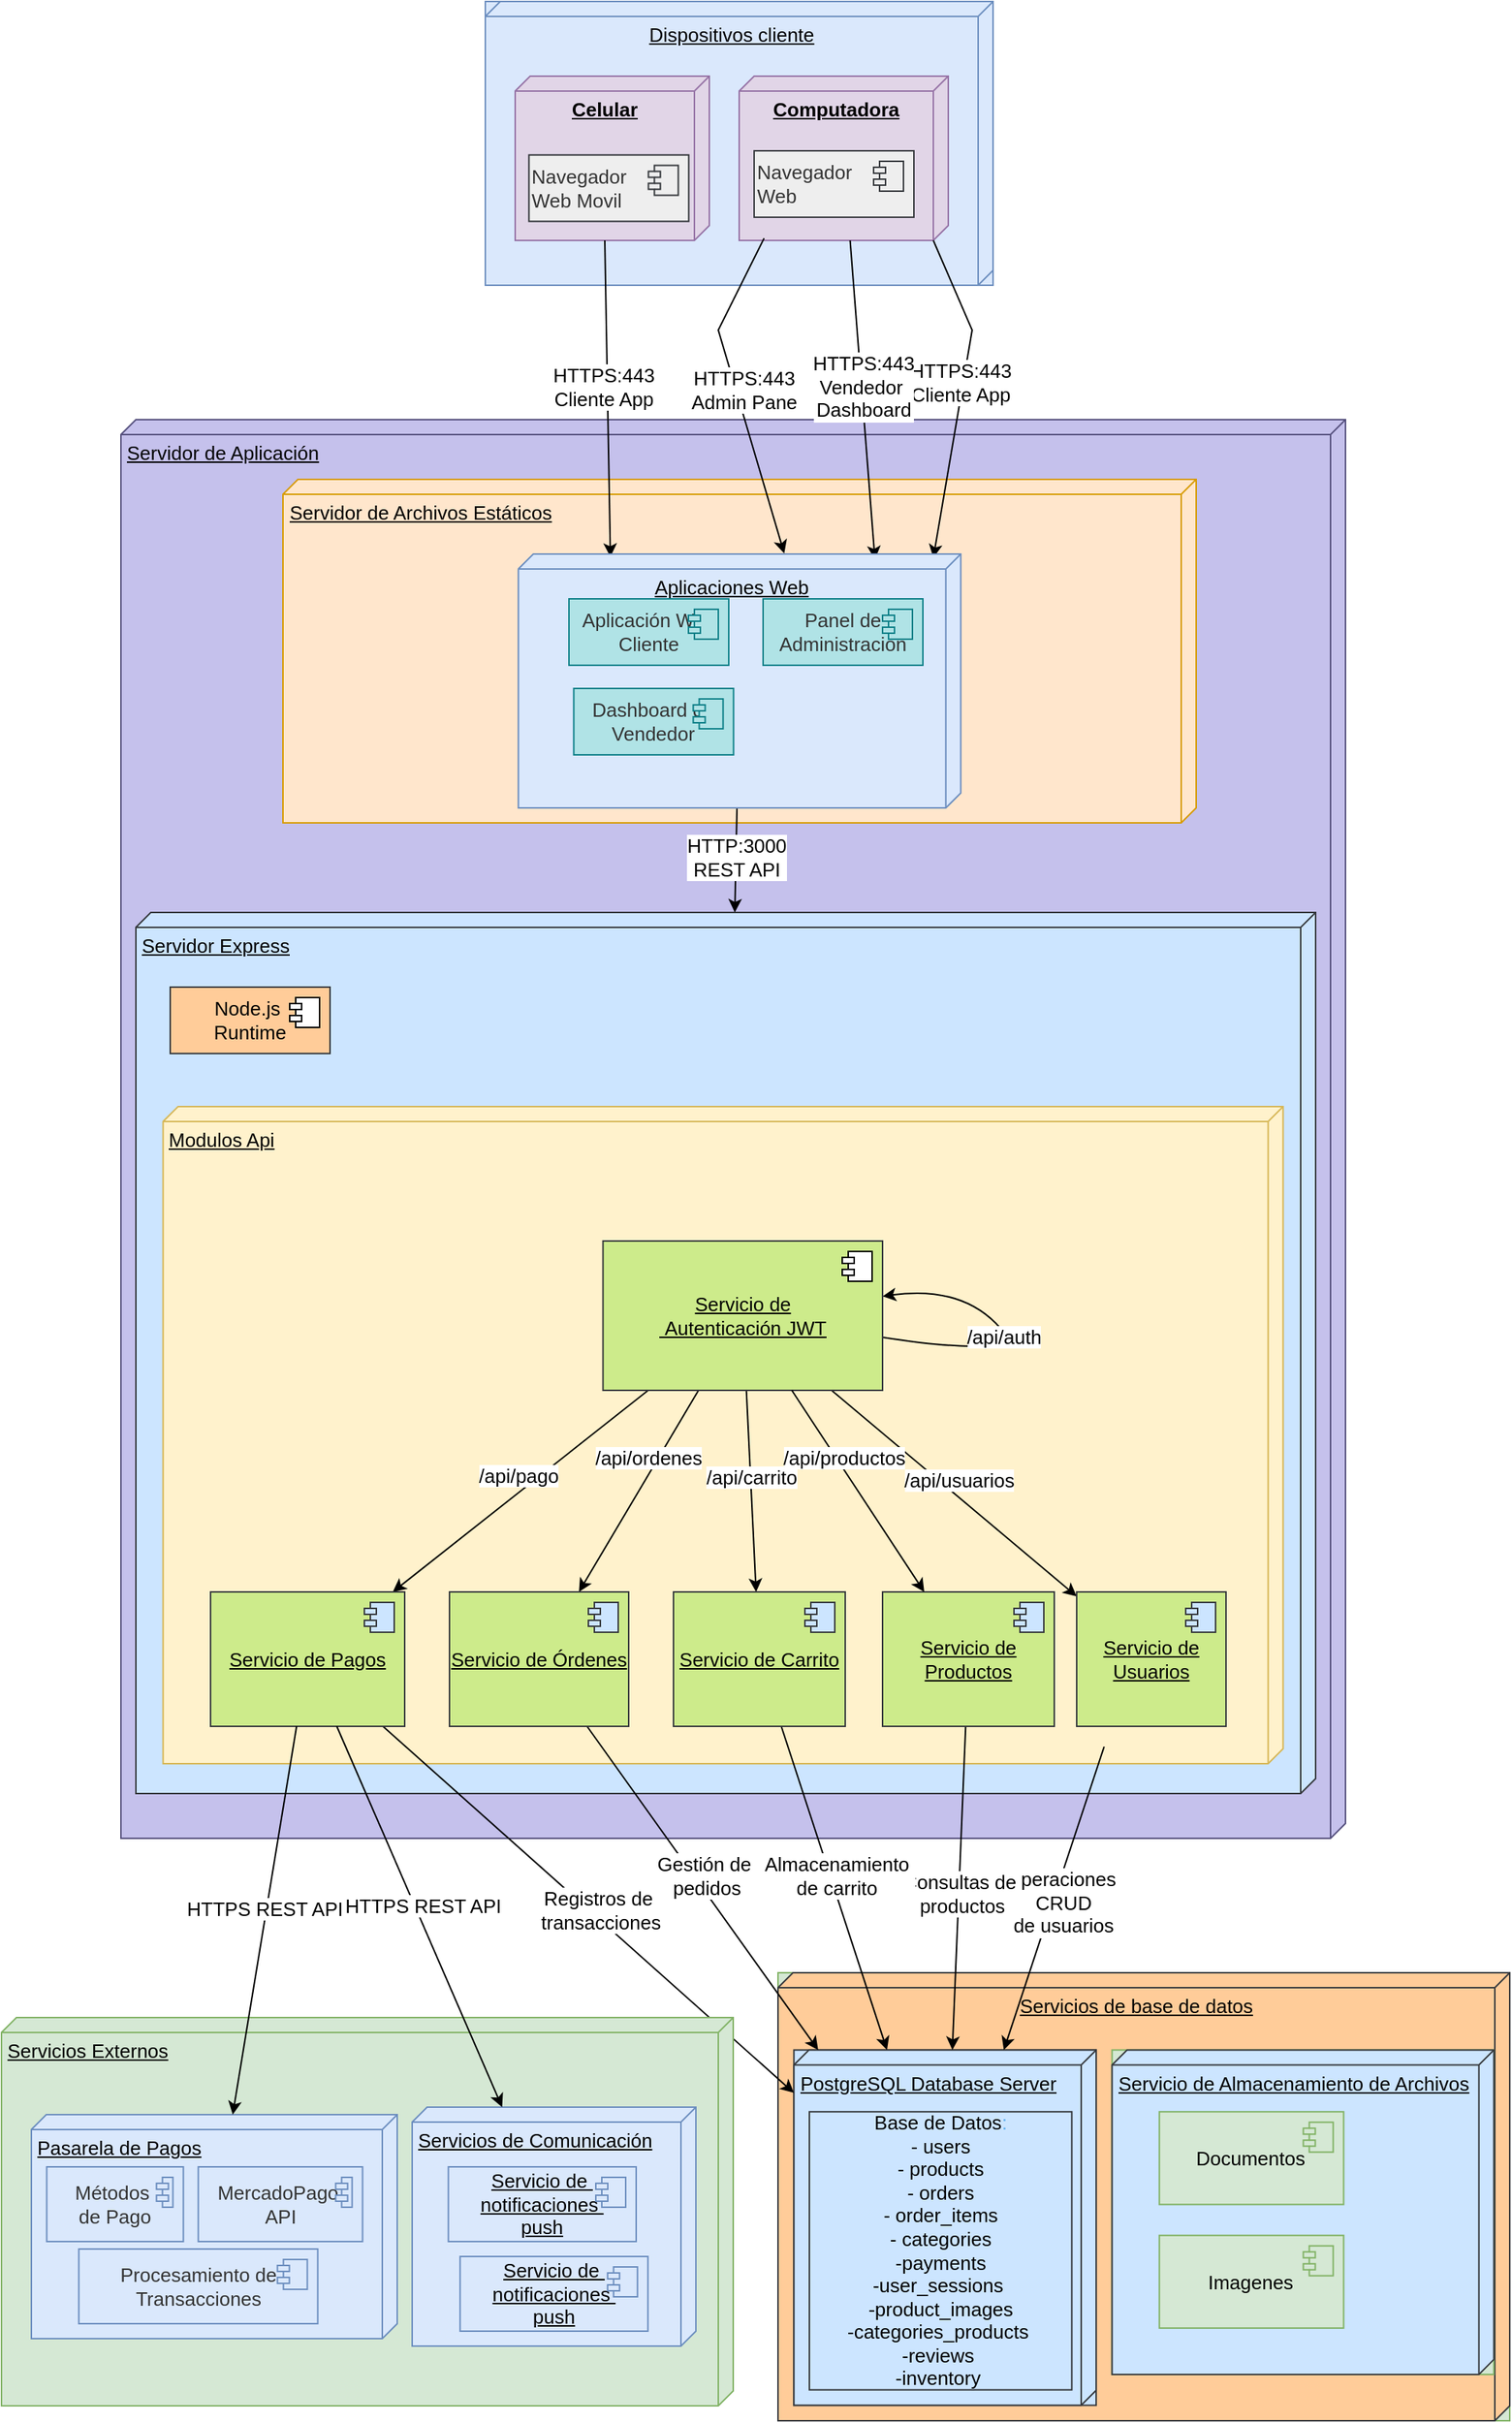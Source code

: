 <mxfile version="28.2.1">
  <diagram name="Página-1" id="eJwrGdb6aDQEAl391zPp">
    <mxGraphModel dx="1379" dy="824" grid="1" gridSize="10" guides="1" tooltips="1" connect="1" arrows="1" fold="1" page="1" pageScale="1" pageWidth="827" pageHeight="1169" math="0" shadow="0">
      <root>
        <mxCell id="0" />
        <mxCell id="1" parent="0" />
        <mxCell id="-ZTnhCfmlyASUnpzlvAA-40" value="&lt;font&gt;Servidor de Aplicación&lt;/font&gt;" style="verticalAlign=top;align=left;spacingTop=8;spacingLeft=2;spacingRight=12;shape=cube;size=10;direction=south;fontStyle=4;html=1;whiteSpace=wrap;container=0;fillColor=light-dark(#c5c1ec, #3b394a);strokeColor=#56517e;movable=1;resizable=1;rotatable=1;deletable=1;editable=1;locked=0;connectable=1;fontSize=13;" parent="1" vertex="1">
          <mxGeometry x="360" y="290" width="820" height="950" as="geometry" />
        </mxCell>
        <mxCell id="0gLZgzNLC9lTg95In6b3-11" value="&lt;span style=&quot;text-wrap-mode: nowrap;&quot;&gt;Servidor de Archivos Estáticos&lt;/span&gt;" style="verticalAlign=top;align=left;spacingTop=8;spacingLeft=2;spacingRight=12;shape=cube;size=10;direction=south;fontStyle=4;html=1;whiteSpace=wrap;fillColor=#ffe6cc;strokeColor=#d79b00;fontSize=13;" vertex="1" parent="1">
          <mxGeometry x="468.5" y="330" width="611.5" height="230" as="geometry" />
        </mxCell>
        <mxCell id="0gLZgzNLC9lTg95In6b3-8" value="&lt;span style=&quot;text-wrap-mode: nowrap;&quot;&gt;Servidor Express&lt;/span&gt;" style="verticalAlign=top;align=left;spacingTop=8;spacingLeft=2;spacingRight=12;shape=cube;size=10;direction=south;fontStyle=4;html=1;whiteSpace=wrap;fillColor=#cce5ff;strokeColor=#36393d;fontSize=13;" vertex="1" parent="1">
          <mxGeometry x="370" y="620" width="790" height="590" as="geometry" />
        </mxCell>
        <mxCell id="0gLZgzNLC9lTg95In6b3-9" value="&lt;span style=&quot;text-wrap-mode: nowrap;&quot;&gt;Modulos Api&lt;/span&gt;" style="verticalAlign=top;align=left;spacingTop=8;spacingLeft=2;spacingRight=12;shape=cube;size=10;direction=south;fontStyle=4;html=1;whiteSpace=wrap;fillColor=#fff2cc;strokeColor=#d6b656;fontSize=13;" vertex="1" parent="1">
          <mxGeometry x="388.22" y="750" width="750" height="440" as="geometry" />
        </mxCell>
        <mxCell id="-ZTnhCfmlyASUnpzlvAA-28" value="" style="group;fillColor=#dae8fc;strokeColor=#6c8ebf;movable=1;resizable=1;rotatable=1;deletable=1;editable=1;locked=0;connectable=1;fontSize=13;" parent="1" vertex="1" connectable="0">
          <mxGeometry x="604" y="10" width="340" height="190" as="geometry" />
        </mxCell>
        <mxCell id="-ZTnhCfmlyASUnpzlvAA-9" value="Dispositivos cliente" style="verticalAlign=top;align=center;spacingTop=8;spacingLeft=2;spacingRight=12;shape=cube;size=10;direction=south;fontStyle=4;html=1;whiteSpace=wrap;container=0;fillColor=#dae8fc;strokeColor=#6c8ebf;fontSize=13;" parent="-ZTnhCfmlyASUnpzlvAA-28" vertex="1">
          <mxGeometry width="340" height="190" as="geometry" />
        </mxCell>
        <mxCell id="-ZTnhCfmlyASUnpzlvAA-26" value="&lt;strong&gt;Computadora&lt;/strong&gt;" style="verticalAlign=top;align=center;spacingTop=8;spacingLeft=2;spacingRight=12;shape=cube;size=10;direction=south;fontStyle=4;html=1;whiteSpace=wrap;movable=1;resizable=1;rotatable=1;deletable=1;editable=1;locked=0;connectable=1;container=0;fillColor=#e1d5e7;strokeColor=#9673a6;fontSize=13;" parent="-ZTnhCfmlyASUnpzlvAA-28" vertex="1">
          <mxGeometry x="170" y="50" width="140" height="110" as="geometry" />
        </mxCell>
        <mxCell id="-ZTnhCfmlyASUnpzlvAA-85" value="" style="group;fontSize=13;" parent="-ZTnhCfmlyASUnpzlvAA-28" vertex="1" connectable="0">
          <mxGeometry x="20" y="50" width="130" height="110" as="geometry" />
        </mxCell>
        <mxCell id="-ZTnhCfmlyASUnpzlvAA-11" value="&lt;strong&gt;Celular&lt;/strong&gt;" style="verticalAlign=top;align=center;spacingTop=8;spacingLeft=2;spacingRight=12;shape=cube;size=10;direction=south;fontStyle=4;html=1;whiteSpace=wrap;movable=1;resizable=1;rotatable=1;deletable=1;editable=1;locked=0;connectable=1;container=0;fillColor=#e1d5e7;strokeColor=#9673a6;fontSize=13;" parent="-ZTnhCfmlyASUnpzlvAA-85" vertex="1">
          <mxGeometry width="130" height="110" as="geometry" />
        </mxCell>
        <mxCell id="0gLZgzNLC9lTg95In6b3-23" value="&lt;span style=&quot;color: rgb(51, 51, 51);&quot;&gt;Navegador&amp;nbsp;&lt;/span&gt;&lt;div&gt;&lt;span style=&quot;color: rgb(51, 51, 51);&quot;&gt;Web Movil&lt;/span&gt;&lt;/div&gt;" style="html=1;dropTarget=0;whiteSpace=wrap;fillColor=#eeeeee;strokeColor=#36393d;align=left;fontSize=13;" vertex="1" parent="-ZTnhCfmlyASUnpzlvAA-85">
          <mxGeometry x="9.22" y="52.77" width="107" height="44.46" as="geometry" />
        </mxCell>
        <mxCell id="0gLZgzNLC9lTg95In6b3-24" value="" style="shape=module;jettyWidth=8;jettyHeight=4;fillColor=#eeeeee;strokeColor=#36393d;fontSize=13;" vertex="1" parent="0gLZgzNLC9lTg95In6b3-23">
          <mxGeometry x="1" width="20" height="20" relative="1" as="geometry">
            <mxPoint x="-27" y="7" as="offset" />
          </mxGeometry>
        </mxCell>
        <mxCell id="0gLZgzNLC9lTg95In6b3-25" value="&lt;span style=&quot;color: rgb(51, 51, 51);&quot;&gt;Navegador&amp;nbsp;&lt;/span&gt;&lt;div&gt;&lt;span style=&quot;color: rgb(51, 51, 51);&quot;&gt;Web&lt;/span&gt;&lt;/div&gt;" style="html=1;dropTarget=0;whiteSpace=wrap;fillColor=#eeeeee;strokeColor=#36393d;align=left;fontSize=13;" vertex="1" parent="-ZTnhCfmlyASUnpzlvAA-28">
          <mxGeometry x="180" y="100" width="107" height="44.46" as="geometry" />
        </mxCell>
        <mxCell id="0gLZgzNLC9lTg95In6b3-26" value="" style="shape=module;jettyWidth=8;jettyHeight=4;fillColor=#eeeeee;strokeColor=#36393d;fontSize=13;" vertex="1" parent="0gLZgzNLC9lTg95In6b3-25">
          <mxGeometry x="1" width="20" height="20" relative="1" as="geometry">
            <mxPoint x="-27" y="7" as="offset" />
          </mxGeometry>
        </mxCell>
        <mxCell id="-ZTnhCfmlyASUnpzlvAA-103" value="" style="group;fontSize=13;fillColor=#d5e8d4;strokeColor=#82b366;" parent="1" vertex="1" connectable="0">
          <mxGeometry x="800" y="1330" width="490" height="300" as="geometry" />
        </mxCell>
        <mxCell id="-ZTnhCfmlyASUnpzlvAA-60" value="Servicios de base de datos" style="verticalAlign=top;align=center;spacingTop=8;spacingLeft=2;spacingRight=12;shape=cube;size=10;direction=south;fontStyle=4;html=1;whiteSpace=wrap;container=0;fillColor=#ffcc99;strokeColor=#36393d;fontSize=13;" parent="-ZTnhCfmlyASUnpzlvAA-103" vertex="1">
          <mxGeometry width="490" height="300" as="geometry" />
        </mxCell>
        <mxCell id="-ZTnhCfmlyASUnpzlvAA-63" value="" style="group;fillColor=#cce5ff;strokeColor=#36393d;fontSize=13;" parent="-ZTnhCfmlyASUnpzlvAA-103" vertex="1" connectable="0">
          <mxGeometry x="10.648" y="51.724" width="202.389" height="237.931" as="geometry" />
        </mxCell>
        <mxCell id="-ZTnhCfmlyASUnpzlvAA-64" value="PostgreSQL Database Server" style="verticalAlign=top;align=left;spacingTop=8;spacingLeft=2;spacingRight=12;shape=cube;size=10;direction=south;fontStyle=4;html=1;whiteSpace=wrap;movable=1;resizable=1;rotatable=1;deletable=1;editable=1;locked=0;connectable=1;container=0;fillColor=#cce5ff;strokeColor=#36393d;fontSize=13;" parent="-ZTnhCfmlyASUnpzlvAA-63" vertex="1">
          <mxGeometry width="202.389" height="237.931" as="geometry" />
        </mxCell>
        <mxCell id="NIFE1Up2-B-W9ti-cjIK-56" value="&lt;font&gt;Base de Datos&lt;span style=&quot;color: rgb(97, 175, 239);&quot; class=&quot;token&quot;&gt;:&lt;/span&gt;&lt;br&gt;- users&lt;br&gt;- products  &lt;br&gt;- orders&lt;br&gt;- order_items&lt;br&gt;- categories&lt;/font&gt;&lt;div&gt;&lt;font&gt;&lt;div&gt;-payments&lt;/div&gt;&lt;div&gt;-user_sessions&amp;nbsp;&lt;/div&gt;&lt;div&gt;-product_images&lt;/div&gt;&lt;div&gt;-categories_products&amp;nbsp;&lt;/div&gt;&lt;div&gt;-reviews&amp;nbsp;&lt;/div&gt;&lt;div&gt;-inventory&amp;nbsp;&lt;/div&gt;&lt;/font&gt;&lt;/div&gt;" style="text;html=1;align=center;verticalAlign=middle;whiteSpace=wrap;rounded=0;fillColor=#cce5ff;strokeColor=#36393d;fontSize=13;" parent="-ZTnhCfmlyASUnpzlvAA-63" vertex="1">
          <mxGeometry x="10.338" y="41.379" width="175.738" height="186.207" as="geometry" />
        </mxCell>
        <mxCell id="-ZTnhCfmlyASUnpzlvAA-104" value="" style="group;fillColor=#d5e8d4;strokeColor=#82b366;fontSize=13;" parent="-ZTnhCfmlyASUnpzlvAA-103" vertex="1" connectable="0">
          <mxGeometry x="223.696" y="51.724" width="255.652" height="217.241" as="geometry" />
        </mxCell>
        <mxCell id="-ZTnhCfmlyASUnpzlvAA-105" value="Servicio de Almacenamiento de Archivos" style="verticalAlign=top;align=left;spacingTop=8;spacingLeft=2;spacingRight=12;shape=cube;size=10;direction=south;fontStyle=4;html=1;whiteSpace=wrap;movable=1;resizable=1;rotatable=1;deletable=1;editable=1;locked=0;connectable=1;container=0;fillColor=#cce5ff;strokeColor=#36393d;fontSize=13;" parent="-ZTnhCfmlyASUnpzlvAA-104" vertex="1">
          <mxGeometry width="255.652" height="217.241" as="geometry" />
        </mxCell>
        <mxCell id="0gLZgzNLC9lTg95In6b3-44" value="Imagenes" style="html=1;dropTarget=0;whiteSpace=wrap;fillColor=#d5e8d4;strokeColor=#82b366;fontSize=13;" vertex="1" parent="-ZTnhCfmlyASUnpzlvAA-104">
          <mxGeometry x="31.643" y="124.138" width="123.42" height="62.069" as="geometry" />
        </mxCell>
        <mxCell id="0gLZgzNLC9lTg95In6b3-45" value="" style="shape=module;jettyWidth=8;jettyHeight=4;fillColor=#d5e8d4;strokeColor=#82b366;fontSize=13;" vertex="1" parent="0gLZgzNLC9lTg95In6b3-44">
          <mxGeometry x="1" width="20" height="20" relative="1" as="geometry">
            <mxPoint x="-27" y="7" as="offset" />
          </mxGeometry>
        </mxCell>
        <mxCell id="0gLZgzNLC9lTg95In6b3-48" value="Documentos" style="html=1;dropTarget=0;whiteSpace=wrap;fillColor=#d5e8d4;strokeColor=#82b366;fontSize=13;" vertex="1" parent="-ZTnhCfmlyASUnpzlvAA-104">
          <mxGeometry x="31.643" y="41.379" width="123.42" height="62.069" as="geometry" />
        </mxCell>
        <mxCell id="0gLZgzNLC9lTg95In6b3-49" value="" style="shape=module;jettyWidth=8;jettyHeight=4;fillColor=#d5e8d4;strokeColor=#82b366;fontSize=13;" vertex="1" parent="0gLZgzNLC9lTg95In6b3-48">
          <mxGeometry x="1" width="20" height="20" relative="1" as="geometry">
            <mxPoint x="-27" y="7" as="offset" />
          </mxGeometry>
        </mxCell>
        <mxCell id="NIFE1Up2-B-W9ti-cjIK-45" value="" style="endArrow=classic;html=1;rounded=0;fontSize=13;" parent="1" target="-ZTnhCfmlyASUnpzlvAA-64" edge="1">
          <mxGeometry width="50" height="50" relative="1" as="geometry">
            <mxPoint x="1018.382" y="1178.638" as="sourcePoint" />
            <mxPoint x="989" y="1383" as="targetPoint" />
          </mxGeometry>
        </mxCell>
        <mxCell id="NIFE1Up2-B-W9ti-cjIK-46" value="Operaciones&lt;div&gt;&amp;nbsp;&lt;span style=&quot;color: light-dark(rgb(0, 0, 0), rgb(255, 255, 255));&quot;&gt;CRUD&lt;/span&gt;&lt;div&gt;&lt;span style=&quot;color: light-dark(rgb(0, 0, 0), rgb(255, 255, 255));&quot;&gt;&amp;nbsp;de usuarios&lt;/span&gt;&lt;/div&gt;&lt;/div&gt;" style="edgeLabel;html=1;align=center;verticalAlign=middle;resizable=0;points=[];fontSize=13;" parent="NIFE1Up2-B-W9ti-cjIK-45" vertex="1" connectable="0">
          <mxGeometry x="0.028" y="-1" relative="1" as="geometry">
            <mxPoint x="6" as="offset" />
          </mxGeometry>
        </mxCell>
        <mxCell id="NIFE1Up2-B-W9ti-cjIK-47" value="" style="endArrow=classic;html=1;rounded=0;fontSize=13;" parent="1" source="0gLZgzNLC9lTg95In6b3-34" target="-ZTnhCfmlyASUnpzlvAA-64" edge="1">
          <mxGeometry width="50" height="50" relative="1" as="geometry">
            <mxPoint x="903.284" y="1154.914" as="sourcePoint" />
            <mxPoint x="885.5" y="1420" as="targetPoint" />
          </mxGeometry>
        </mxCell>
        <mxCell id="NIFE1Up2-B-W9ti-cjIK-48" value="Consultas de&amp;nbsp;&lt;div&gt;productos&lt;/div&gt;" style="edgeLabel;html=1;align=center;verticalAlign=middle;resizable=0;points=[];fontSize=13;" parent="NIFE1Up2-B-W9ti-cjIK-47" vertex="1" connectable="0">
          <mxGeometry x="0.028" y="-1" relative="1" as="geometry">
            <mxPoint x="3" as="offset" />
          </mxGeometry>
        </mxCell>
        <mxCell id="NIFE1Up2-B-W9ti-cjIK-49" value="" style="endArrow=classic;html=1;rounded=0;fontSize=13;" parent="1" source="0gLZgzNLC9lTg95In6b3-32" target="-ZTnhCfmlyASUnpzlvAA-64" edge="1">
          <mxGeometry width="50" height="50" relative="1" as="geometry">
            <mxPoint x="774.712" y="1190" as="sourcePoint" />
            <mxPoint x="869" y="1455" as="targetPoint" />
          </mxGeometry>
        </mxCell>
        <mxCell id="NIFE1Up2-B-W9ti-cjIK-50" value="&amp;nbsp;Almacenamiento&amp;nbsp;&lt;div&gt;de&amp;nbsp;&lt;span style=&quot;background-color: light-dark(#ffffff, var(--ge-dark-color, #121212)); color: light-dark(rgb(0, 0, 0), rgb(255, 255, 255));&quot;&gt;carrito&lt;/span&gt;&lt;/div&gt;" style="edgeLabel;html=1;align=center;verticalAlign=middle;resizable=0;points=[];fontSize=13;" parent="NIFE1Up2-B-W9ti-cjIK-49" vertex="1" connectable="0">
          <mxGeometry x="0.028" y="-1" relative="1" as="geometry">
            <mxPoint x="1" y="-12" as="offset" />
          </mxGeometry>
        </mxCell>
        <mxCell id="NIFE1Up2-B-W9ti-cjIK-51" value="" style="endArrow=classic;html=1;rounded=0;fontSize=13;" parent="1" source="0gLZgzNLC9lTg95In6b3-38" target="-ZTnhCfmlyASUnpzlvAA-64" edge="1">
          <mxGeometry width="50" height="50" relative="1" as="geometry">
            <mxPoint x="647.974" y="1190" as="sourcePoint" />
            <mxPoint x="749" y="1525" as="targetPoint" />
          </mxGeometry>
        </mxCell>
        <mxCell id="NIFE1Up2-B-W9ti-cjIK-52" value="Gestión de&amp;nbsp;&lt;div&gt;pedidos&lt;/div&gt;" style="edgeLabel;html=1;align=center;verticalAlign=middle;resizable=0;points=[];fontSize=13;" parent="NIFE1Up2-B-W9ti-cjIK-51" vertex="1" connectable="0">
          <mxGeometry x="0.028" y="-1" relative="1" as="geometry">
            <mxPoint x="1" y="-12" as="offset" />
          </mxGeometry>
        </mxCell>
        <mxCell id="NIFE1Up2-B-W9ti-cjIK-61" value="" style="endArrow=classic;html=1;rounded=0;fontSize=13;" parent="1" source="0gLZgzNLC9lTg95In6b3-40" target="-ZTnhCfmlyASUnpzlvAA-64" edge="1">
          <mxGeometry width="50" height="50" relative="1" as="geometry">
            <mxPoint x="511.644" y="1160" as="sourcePoint" />
            <mxPoint x="510" y="1505" as="targetPoint" />
          </mxGeometry>
        </mxCell>
        <mxCell id="NIFE1Up2-B-W9ti-cjIK-62" value="Registros de&amp;nbsp;&lt;div&gt;transacciones&lt;/div&gt;" style="edgeLabel;html=1;align=center;verticalAlign=middle;resizable=0;points=[];fontSize=13;" parent="NIFE1Up2-B-W9ti-cjIK-61" vertex="1" connectable="0">
          <mxGeometry x="0.028" y="-1" relative="1" as="geometry">
            <mxPoint x="5" y="-4" as="offset" />
          </mxGeometry>
        </mxCell>
        <mxCell id="NIFE1Up2-B-W9ti-cjIK-39" value="" style="endArrow=classic;html=1;rounded=0;fontSize=13;" parent="1" source="0gLZgzNLC9lTg95In6b3-30" target="0gLZgzNLC9lTg95In6b3-36" edge="1">
          <mxGeometry width="50" height="50" relative="1" as="geometry">
            <mxPoint x="870" y="970" as="sourcePoint" />
            <mxPoint x="990" y="1050" as="targetPoint" />
          </mxGeometry>
        </mxCell>
        <mxCell id="NIFE1Up2-B-W9ti-cjIK-40" value="/api/usuarios" style="edgeLabel;html=1;align=center;verticalAlign=middle;resizable=0;points=[];fontSize=13;" parent="NIFE1Up2-B-W9ti-cjIK-39" vertex="1" connectable="0">
          <mxGeometry x="0.028" y="-1" relative="1" as="geometry">
            <mxPoint x="1" y="-12" as="offset" />
          </mxGeometry>
        </mxCell>
        <mxCell id="NIFE1Up2-B-W9ti-cjIK-35" value="" style="endArrow=classic;html=1;rounded=0;fontSize=13;" parent="1" source="0gLZgzNLC9lTg95In6b3-30" target="0gLZgzNLC9lTg95In6b3-32" edge="1">
          <mxGeometry width="50" height="50" relative="1" as="geometry">
            <mxPoint x="755.579" y="970" as="sourcePoint" />
            <mxPoint x="765" y="1050" as="targetPoint" />
          </mxGeometry>
        </mxCell>
        <mxCell id="NIFE1Up2-B-W9ti-cjIK-36" value="/api/carrito" style="edgeLabel;html=1;align=center;verticalAlign=middle;resizable=0;points=[];fontSize=13;" parent="NIFE1Up2-B-W9ti-cjIK-35" vertex="1" connectable="0">
          <mxGeometry x="0.028" y="-1" relative="1" as="geometry">
            <mxPoint x="1" y="-12" as="offset" />
          </mxGeometry>
        </mxCell>
        <mxCell id="NIFE1Up2-B-W9ti-cjIK-33" value="" style="endArrow=classic;html=1;rounded=0;fontSize=13;" parent="1" source="0gLZgzNLC9lTg95In6b3-30" target="0gLZgzNLC9lTg95In6b3-38" edge="1">
          <mxGeometry width="50" height="50" relative="1" as="geometry">
            <mxPoint x="702.285" y="970" as="sourcePoint" />
            <mxPoint x="658.412" y="1050" as="targetPoint" />
          </mxGeometry>
        </mxCell>
        <mxCell id="NIFE1Up2-B-W9ti-cjIK-34" value="/api/ordenes" style="edgeLabel;html=1;align=center;verticalAlign=middle;resizable=0;points=[];fontSize=13;" parent="NIFE1Up2-B-W9ti-cjIK-33" vertex="1" connectable="0">
          <mxGeometry x="0.028" y="-1" relative="1" as="geometry">
            <mxPoint x="8" y="-24" as="offset" />
          </mxGeometry>
        </mxCell>
        <mxCell id="NIFE1Up2-B-W9ti-cjIK-31" value="" style="endArrow=classic;html=1;rounded=0;fontSize=13;" parent="1" source="0gLZgzNLC9lTg95In6b3-30" target="0gLZgzNLC9lTg95In6b3-40" edge="1">
          <mxGeometry width="50" height="50" relative="1" as="geometry">
            <mxPoint x="644" y="970" as="sourcePoint" />
            <mxPoint x="530" y="1058.417" as="targetPoint" />
          </mxGeometry>
        </mxCell>
        <mxCell id="NIFE1Up2-B-W9ti-cjIK-32" value="/api/pago" style="edgeLabel;html=1;align=center;verticalAlign=middle;resizable=0;points=[];fontSize=13;" parent="NIFE1Up2-B-W9ti-cjIK-31" vertex="1" connectable="0">
          <mxGeometry x="0.028" y="-1" relative="1" as="geometry">
            <mxPoint x="1" y="-12" as="offset" />
          </mxGeometry>
        </mxCell>
        <mxCell id="NIFE1Up2-B-W9ti-cjIK-26" value="" style="endArrow=classic;html=1;rounded=0;fontSize=13;" parent="1" source="-ZTnhCfmlyASUnpzlvAA-53" target="0gLZgzNLC9lTg95In6b3-8" edge="1">
          <mxGeometry width="50" height="50" relative="1" as="geometry">
            <mxPoint x="797" y="580" as="sourcePoint" />
            <mxPoint x="750.357" y="640" as="targetPoint" />
          </mxGeometry>
        </mxCell>
        <mxCell id="NIFE1Up2-B-W9ti-cjIK-27" value="&lt;div&gt;HTTP:3000&lt;/div&gt;&lt;div&gt;REST API&lt;/div&gt;" style="edgeLabel;html=1;align=center;verticalAlign=middle;resizable=0;points=[];fontSize=13;" parent="NIFE1Up2-B-W9ti-cjIK-26" vertex="1" connectable="0">
          <mxGeometry x="0.028" y="-1" relative="1" as="geometry">
            <mxPoint x="1" y="-3" as="offset" />
          </mxGeometry>
        </mxCell>
        <mxCell id="NIFE1Up2-B-W9ti-cjIK-17" value="" style="endArrow=classic;html=1;rounded=0;entryX=0.015;entryY=0.062;entryDx=0;entryDy=0;entryPerimeter=0;exitX=0;exitY=0;exitDx=110;exitDy=10;exitPerimeter=0;fontSize=13;" parent="1" source="-ZTnhCfmlyASUnpzlvAA-26" target="-ZTnhCfmlyASUnpzlvAA-53" edge="1">
          <mxGeometry width="50" height="50" relative="1" as="geometry">
            <mxPoint x="936" y="190" as="sourcePoint" />
            <mxPoint x="896" y="270" as="targetPoint" />
            <Array as="points">
              <mxPoint x="930" y="230" />
            </Array>
          </mxGeometry>
        </mxCell>
        <mxCell id="NIFE1Up2-B-W9ti-cjIK-18" value="HTTPS:443&lt;div&gt;Cliente App&lt;/div&gt;" style="edgeLabel;html=1;align=center;verticalAlign=middle;resizable=0;points=[];fontSize=13;" parent="NIFE1Up2-B-W9ti-cjIK-17" vertex="1" connectable="0">
          <mxGeometry x="0.028" y="-1" relative="1" as="geometry">
            <mxPoint x="1" y="-12" as="offset" />
          </mxGeometry>
        </mxCell>
        <mxCell id="NIFE1Up2-B-W9ti-cjIK-15" value="" style="endArrow=classic;html=1;rounded=0;entryX=-0.002;entryY=0.399;entryDx=0;entryDy=0;entryPerimeter=0;exitX=0.987;exitY=0.881;exitDx=0;exitDy=0;exitPerimeter=0;fontSize=13;" parent="1" source="-ZTnhCfmlyASUnpzlvAA-26" target="-ZTnhCfmlyASUnpzlvAA-53" edge="1">
          <mxGeometry width="50" height="50" relative="1" as="geometry">
            <mxPoint x="816" y="190" as="sourcePoint" />
            <mxPoint x="952" y="330" as="targetPoint" />
            <Array as="points">
              <mxPoint x="760" y="230" />
            </Array>
          </mxGeometry>
        </mxCell>
        <mxCell id="NIFE1Up2-B-W9ti-cjIK-16" value="HTTPS:443&lt;div&gt;Admin Pane&lt;/div&gt;" style="edgeLabel;html=1;align=center;verticalAlign=middle;resizable=0;points=[];fontSize=13;" parent="NIFE1Up2-B-W9ti-cjIK-15" vertex="1" connectable="0">
          <mxGeometry x="0.028" y="-1" relative="1" as="geometry">
            <mxPoint x="4" y="-5" as="offset" />
          </mxGeometry>
        </mxCell>
        <mxCell id="NIFE1Up2-B-W9ti-cjIK-13" value="" style="endArrow=classic;html=1;rounded=0;entryX=0.011;entryY=0.792;entryDx=0;entryDy=0;entryPerimeter=0;exitX=0;exitY=0;exitDx=110;exitDy=70;exitPerimeter=0;fontSize=13;" parent="1" source="-ZTnhCfmlyASUnpzlvAA-11" target="-ZTnhCfmlyASUnpzlvAA-53" edge="1">
          <mxGeometry width="50" height="50" relative="1" as="geometry">
            <mxPoint x="706" y="200" as="sourcePoint" />
            <mxPoint x="842" y="340" as="targetPoint" />
          </mxGeometry>
        </mxCell>
        <mxCell id="NIFE1Up2-B-W9ti-cjIK-14" value="HTTPS:443&lt;div&gt;Cliente App&lt;/div&gt;" style="edgeLabel;html=1;align=center;verticalAlign=middle;resizable=0;points=[];fontSize=13;" parent="NIFE1Up2-B-W9ti-cjIK-13" vertex="1" connectable="0">
          <mxGeometry x="0.028" y="-1" relative="1" as="geometry">
            <mxPoint x="-2" y="-11" as="offset" />
          </mxGeometry>
        </mxCell>
        <mxCell id="-ZTnhCfmlyASUnpzlvAA-58" value="Servicios Externos" style="verticalAlign=top;align=left;spacingTop=8;spacingLeft=2;spacingRight=12;shape=cube;size=10;direction=south;fontStyle=4;html=1;whiteSpace=wrap;container=0;fillColor=#d5e8d4;strokeColor=#82b366;fontSize=13;" parent="1" vertex="1">
          <mxGeometry x="280" y="1360" width="490" height="260" as="geometry" />
        </mxCell>
        <mxCell id="cPkvreHaspw4wVyvkUOK-43" value="Pasarela de Pagos" style="verticalAlign=top;align=left;spacingTop=8;spacingLeft=2;spacingRight=12;shape=cube;size=10;direction=south;fontStyle=4;html=1;whiteSpace=wrap;movable=1;resizable=1;rotatable=1;deletable=1;editable=1;locked=0;connectable=1;fillColor=#dae8fc;strokeColor=#6c8ebf;fontSize=13;" parent="1" vertex="1">
          <mxGeometry x="300" y="1425" width="245" height="150" as="geometry" />
        </mxCell>
        <mxCell id="0gLZgzNLC9lTg95In6b3-4" value="" style="endArrow=classic;html=1;rounded=0;entryX=0.021;entryY=0.194;entryDx=0;entryDy=0;entryPerimeter=0;fontSize=13;" edge="1" parent="1" source="-ZTnhCfmlyASUnpzlvAA-26" target="-ZTnhCfmlyASUnpzlvAA-53">
          <mxGeometry width="50" height="50" relative="1" as="geometry">
            <mxPoint x="850" y="169" as="sourcePoint" />
            <mxPoint x="843" y="350" as="targetPoint" />
          </mxGeometry>
        </mxCell>
        <mxCell id="0gLZgzNLC9lTg95In6b3-5" value="&lt;div&gt;HTTPS:443&lt;/div&gt;&lt;div&gt;Vendedor&amp;nbsp;&lt;/div&gt;&lt;div&gt;Dashboard&lt;/div&gt;" style="edgeLabel;html=1;align=center;verticalAlign=middle;resizable=0;points=[];fontSize=13;" vertex="1" connectable="0" parent="0gLZgzNLC9lTg95In6b3-4">
          <mxGeometry x="0.028" y="-1" relative="1" as="geometry">
            <mxPoint x="1" y="-12" as="offset" />
          </mxGeometry>
        </mxCell>
        <mxCell id="0gLZgzNLC9lTg95In6b3-12" value="Node.js&amp;nbsp;&lt;div&gt;Runtime&lt;/div&gt;" style="html=1;dropTarget=0;whiteSpace=wrap;fillColor=#ffcc99;strokeColor=#36393d;fontSize=13;" vertex="1" parent="1">
          <mxGeometry x="393" y="670" width="107" height="44.46" as="geometry" />
        </mxCell>
        <mxCell id="0gLZgzNLC9lTg95In6b3-13" value="" style="shape=module;jettyWidth=8;jettyHeight=4;fontSize=13;" vertex="1" parent="0gLZgzNLC9lTg95In6b3-12">
          <mxGeometry x="1" width="20" height="20" relative="1" as="geometry">
            <mxPoint x="-27" y="7" as="offset" />
          </mxGeometry>
        </mxCell>
        <mxCell id="-ZTnhCfmlyASUnpzlvAA-53" value="Aplicaciones Web" style="verticalAlign=top;align=center;spacingTop=8;spacingLeft=2;spacingRight=12;shape=cube;size=10;direction=south;fontStyle=4;html=1;whiteSpace=wrap;movable=1;resizable=1;rotatable=1;deletable=1;editable=1;locked=0;connectable=1;container=0;fillColor=#dae8fc;strokeColor=#6c8ebf;fontSize=13;" parent="1" vertex="1">
          <mxGeometry x="626.14" y="380" width="296.22" height="170" as="geometry" />
        </mxCell>
        <mxCell id="0gLZgzNLC9lTg95In6b3-16" value="&lt;span style=&quot;color: rgb(51, 51, 51);&quot;&gt;Aplicación Web Cliente&lt;/span&gt;" style="html=1;dropTarget=0;whiteSpace=wrap;fillColor=#b0e3e6;strokeColor=#0e8088;fontSize=13;" vertex="1" parent="1">
          <mxGeometry x="660" y="410" width="107" height="44.46" as="geometry" />
        </mxCell>
        <mxCell id="0gLZgzNLC9lTg95In6b3-17" value="" style="shape=module;jettyWidth=8;jettyHeight=4;fillColor=#b0e3e6;strokeColor=#0e8088;fontSize=13;" vertex="1" parent="0gLZgzNLC9lTg95In6b3-16">
          <mxGeometry x="1" width="20" height="20" relative="1" as="geometry">
            <mxPoint x="-27" y="7" as="offset" />
          </mxGeometry>
        </mxCell>
        <mxCell id="0gLZgzNLC9lTg95In6b3-18" value="&lt;span style=&quot;color: rgb(51, 51, 51);&quot;&gt;Dashboard de Vendedor&lt;/span&gt;" style="html=1;dropTarget=0;whiteSpace=wrap;fillColor=#b0e3e6;strokeColor=#0e8088;fontSize=13;" vertex="1" parent="1">
          <mxGeometry x="663.22" y="470" width="107" height="44.46" as="geometry" />
        </mxCell>
        <mxCell id="0gLZgzNLC9lTg95In6b3-19" value="" style="shape=module;jettyWidth=8;jettyHeight=4;fillColor=#b0e3e6;strokeColor=#0e8088;fontSize=13;" vertex="1" parent="0gLZgzNLC9lTg95In6b3-18">
          <mxGeometry x="1" width="20" height="20" relative="1" as="geometry">
            <mxPoint x="-27" y="7" as="offset" />
          </mxGeometry>
        </mxCell>
        <mxCell id="0gLZgzNLC9lTg95In6b3-20" value="&lt;span style=&quot;color: rgb(51, 51, 51);&quot;&gt;Panel de Administración&lt;/span&gt;" style="html=1;dropTarget=0;whiteSpace=wrap;fillColor=#b0e3e6;strokeColor=#0e8088;fontSize=13;" vertex="1" parent="1">
          <mxGeometry x="790" y="410" width="107" height="44.46" as="geometry" />
        </mxCell>
        <mxCell id="0gLZgzNLC9lTg95In6b3-21" value="" style="shape=module;jettyWidth=8;jettyHeight=4;fillColor=#b0e3e6;strokeColor=#0e8088;fontSize=13;" vertex="1" parent="0gLZgzNLC9lTg95In6b3-20">
          <mxGeometry x="1" width="20" height="20" relative="1" as="geometry">
            <mxPoint x="-27" y="7" as="offset" />
          </mxGeometry>
        </mxCell>
        <mxCell id="0gLZgzNLC9lTg95In6b3-6" value="" style="curved=1;endArrow=classic;html=1;rounded=0;fontSize=13;" edge="1" parent="1" source="0gLZgzNLC9lTg95In6b3-30" target="0gLZgzNLC9lTg95In6b3-30">
          <mxGeometry width="50" height="50" relative="1" as="geometry">
            <mxPoint x="870" y="910" as="sourcePoint" />
            <mxPoint x="970.78" y="870" as="targetPoint" />
            <Array as="points">
              <mxPoint x="970.78" y="920" />
              <mxPoint x="920.78" y="870" />
            </Array>
          </mxGeometry>
        </mxCell>
        <mxCell id="0gLZgzNLC9lTg95In6b3-7" value="/api/auth" style="edgeLabel;html=1;align=center;verticalAlign=middle;resizable=0;points=[];fontSize=13;" vertex="1" connectable="0" parent="0gLZgzNLC9lTg95In6b3-6">
          <mxGeometry x="0.141" y="3" relative="1" as="geometry">
            <mxPoint as="offset" />
          </mxGeometry>
        </mxCell>
        <mxCell id="0gLZgzNLC9lTg95In6b3-30" value="&lt;span style=&quot;text-decoration-line: underline;&quot;&gt;Servicio de&lt;/span&gt;&lt;div&gt;&lt;span style=&quot;text-decoration-line: underline;&quot;&gt;&amp;nbsp;Autenticación JWT&lt;/span&gt;&lt;/div&gt;" style="html=1;dropTarget=0;whiteSpace=wrap;fillColor=#cdeb8b;strokeColor=#36393d;fontSize=13;" vertex="1" parent="1">
          <mxGeometry x="682.78" y="840" width="187.22" height="100" as="geometry" />
        </mxCell>
        <mxCell id="0gLZgzNLC9lTg95In6b3-31" value="" style="shape=module;jettyWidth=8;jettyHeight=4;fontSize=13;" vertex="1" parent="0gLZgzNLC9lTg95In6b3-30">
          <mxGeometry x="1" width="20" height="20" relative="1" as="geometry">
            <mxPoint x="-27" y="7" as="offset" />
          </mxGeometry>
        </mxCell>
        <mxCell id="0gLZgzNLC9lTg95In6b3-32" value="&lt;span style=&quot;text-decoration-line: underline;&quot;&gt;Servicio de Carrito&lt;/span&gt;" style="html=1;dropTarget=0;whiteSpace=wrap;fillColor=#cdeb8b;strokeColor=#36393d;fontSize=13;" vertex="1" parent="1">
          <mxGeometry x="730" y="1075" width="115" height="90" as="geometry" />
        </mxCell>
        <mxCell id="0gLZgzNLC9lTg95In6b3-33" value="" style="shape=module;jettyWidth=8;jettyHeight=4;fillColor=#cce5ff;strokeColor=#36393d;fontSize=13;" vertex="1" parent="0gLZgzNLC9lTg95In6b3-32">
          <mxGeometry x="1" width="20" height="20" relative="1" as="geometry">
            <mxPoint x="-27" y="7" as="offset" />
          </mxGeometry>
        </mxCell>
        <mxCell id="0gLZgzNLC9lTg95In6b3-34" value="&lt;span style=&quot;text-decoration-line: underline;&quot;&gt;Servicio de Productos&lt;/span&gt;" style="html=1;dropTarget=0;whiteSpace=wrap;fillColor=#cdeb8b;strokeColor=#36393d;fontSize=13;" vertex="1" parent="1">
          <mxGeometry x="870" y="1075" width="115" height="90" as="geometry" />
        </mxCell>
        <mxCell id="0gLZgzNLC9lTg95In6b3-35" value="" style="shape=module;jettyWidth=8;jettyHeight=4;fillColor=#cce5ff;strokeColor=#36393d;fontSize=13;" vertex="1" parent="0gLZgzNLC9lTg95In6b3-34">
          <mxGeometry x="1" width="20" height="20" relative="1" as="geometry">
            <mxPoint x="-27" y="7" as="offset" />
          </mxGeometry>
        </mxCell>
        <mxCell id="0gLZgzNLC9lTg95In6b3-36" value="&lt;span style=&quot;text-decoration-line: underline;&quot;&gt;Servicio de Usuarios&lt;/span&gt;" style="html=1;dropTarget=0;whiteSpace=wrap;fillColor=#cdeb8b;strokeColor=#36393d;fontSize=13;" vertex="1" parent="1">
          <mxGeometry x="1000" y="1075" width="100" height="90" as="geometry" />
        </mxCell>
        <mxCell id="0gLZgzNLC9lTg95In6b3-37" value="" style="shape=module;jettyWidth=8;jettyHeight=4;fillColor=#cce5ff;strokeColor=#36393d;fontSize=13;" vertex="1" parent="0gLZgzNLC9lTg95In6b3-36">
          <mxGeometry x="1" width="20" height="20" relative="1" as="geometry">
            <mxPoint x="-27" y="7" as="offset" />
          </mxGeometry>
        </mxCell>
        <mxCell id="0gLZgzNLC9lTg95In6b3-38" value="&lt;span style=&quot;text-decoration-line: underline;&quot;&gt;Servicio de Órdenes&lt;/span&gt;" style="html=1;dropTarget=0;whiteSpace=wrap;fillColor=#cdeb8b;strokeColor=#36393d;fontSize=13;" vertex="1" parent="1">
          <mxGeometry x="580" y="1075" width="120" height="90" as="geometry" />
        </mxCell>
        <mxCell id="0gLZgzNLC9lTg95In6b3-39" value="" style="shape=module;jettyWidth=8;jettyHeight=4;fillColor=#cce5ff;strokeColor=#36393d;fontSize=13;" vertex="1" parent="0gLZgzNLC9lTg95In6b3-38">
          <mxGeometry x="1" width="20" height="20" relative="1" as="geometry">
            <mxPoint x="-27" y="7" as="offset" />
          </mxGeometry>
        </mxCell>
        <mxCell id="0gLZgzNLC9lTg95In6b3-40" value="&lt;span style=&quot;text-decoration-line: underline;&quot;&gt;Servicio de Pagos&lt;/span&gt;" style="html=1;dropTarget=0;whiteSpace=wrap;fillColor=#cdeb8b;strokeColor=#36393d;fontSize=13;" vertex="1" parent="1">
          <mxGeometry x="420" y="1075" width="130" height="90" as="geometry" />
        </mxCell>
        <mxCell id="0gLZgzNLC9lTg95In6b3-41" value="" style="shape=module;jettyWidth=8;jettyHeight=4;fillColor=#cce5ff;strokeColor=#36393d;fontSize=13;" vertex="1" parent="0gLZgzNLC9lTg95In6b3-40">
          <mxGeometry x="1" width="20" height="20" relative="1" as="geometry">
            <mxPoint x="-27" y="7" as="offset" />
          </mxGeometry>
        </mxCell>
        <mxCell id="0gLZgzNLC9lTg95In6b3-42" value="" style="endArrow=classic;html=1;rounded=0;fontSize=13;" edge="1" parent="1" source="0gLZgzNLC9lTg95In6b3-30" target="0gLZgzNLC9lTg95In6b3-34">
          <mxGeometry width="50" height="50" relative="1" as="geometry">
            <mxPoint x="820" y="1010" as="sourcePoint" />
            <mxPoint x="993" y="1150" as="targetPoint" />
          </mxGeometry>
        </mxCell>
        <mxCell id="0gLZgzNLC9lTg95In6b3-43" value="/api/productos" style="edgeLabel;html=1;align=center;verticalAlign=middle;resizable=0;points=[];fontSize=13;" vertex="1" connectable="0" parent="0gLZgzNLC9lTg95In6b3-42">
          <mxGeometry x="0.028" y="-1" relative="1" as="geometry">
            <mxPoint x="-10" y="-25" as="offset" />
          </mxGeometry>
        </mxCell>
        <mxCell id="0gLZgzNLC9lTg95In6b3-52" value="Servicios de Comunicación" style="verticalAlign=top;align=left;spacingTop=8;spacingLeft=2;spacingRight=12;shape=cube;size=10;direction=south;fontStyle=4;html=1;whiteSpace=wrap;fillColor=#dae8fc;strokeColor=#6c8ebf;fontSize=13;" vertex="1" parent="1">
          <mxGeometry x="555" y="1420" width="190" height="160" as="geometry" />
        </mxCell>
        <mxCell id="0gLZgzNLC9lTg95In6b3-50" value="&lt;span style=&quot;text-align: left; text-decoration-line: underline;&quot;&gt;Servicio de&amp;nbsp;&lt;/span&gt;&lt;div&gt;&lt;span style=&quot;text-align: left; text-decoration-line: underline;&quot;&gt;notificaciones&amp;nbsp;&lt;/span&gt;&lt;/div&gt;&lt;div&gt;&lt;span style=&quot;text-align: left; text-decoration-line: underline;&quot;&gt;push&lt;/span&gt;&lt;/div&gt;" style="html=1;dropTarget=0;whiteSpace=wrap;fillColor=#dae8fc;strokeColor=#6c8ebf;fontSize=13;" vertex="1" parent="1">
          <mxGeometry x="579.25" y="1460" width="125.75" height="50" as="geometry" />
        </mxCell>
        <mxCell id="0gLZgzNLC9lTg95In6b3-51" value="" style="shape=module;jettyWidth=8;jettyHeight=4;fillColor=#dae8fc;strokeColor=#6c8ebf;fontSize=13;" vertex="1" parent="0gLZgzNLC9lTg95In6b3-50">
          <mxGeometry x="1" width="20" height="20" relative="1" as="geometry">
            <mxPoint x="-27" y="7" as="offset" />
          </mxGeometry>
        </mxCell>
        <mxCell id="0gLZgzNLC9lTg95In6b3-53" value="&lt;span style=&quot;text-align: left; text-decoration-line: underline;&quot;&gt;Servicio de&amp;nbsp;&lt;/span&gt;&lt;div&gt;&lt;span style=&quot;text-align: left; text-decoration-line: underline;&quot;&gt;notificaciones&amp;nbsp;&lt;/span&gt;&lt;/div&gt;&lt;div&gt;&lt;span style=&quot;text-align: left; text-decoration-line: underline;&quot;&gt;push&lt;/span&gt;&lt;/div&gt;" style="html=1;dropTarget=0;whiteSpace=wrap;fillColor=#dae8fc;strokeColor=#6c8ebf;fontSize=13;" vertex="1" parent="1">
          <mxGeometry x="587.12" y="1520" width="125.75" height="50" as="geometry" />
        </mxCell>
        <mxCell id="0gLZgzNLC9lTg95In6b3-54" value="" style="shape=module;jettyWidth=8;jettyHeight=4;fillColor=#dae8fc;strokeColor=#6c8ebf;fontSize=13;" vertex="1" parent="0gLZgzNLC9lTg95In6b3-53">
          <mxGeometry x="1" width="20" height="20" relative="1" as="geometry">
            <mxPoint x="-27" y="7" as="offset" />
          </mxGeometry>
        </mxCell>
        <mxCell id="0gLZgzNLC9lTg95In6b3-55" value="&lt;span style=&quot;color: rgb(51, 51, 51);&quot;&gt;Métodos&amp;nbsp;&lt;/span&gt;&lt;div&gt;&lt;span style=&quot;color: rgb(51, 51, 51);&quot;&gt;de Pago&lt;/span&gt;&lt;/div&gt;" style="html=1;dropTarget=0;whiteSpace=wrap;fillColor=#dae8fc;strokeColor=#6c8ebf;fontSize=13;" vertex="1" parent="1">
          <mxGeometry x="310.28" y="1460" width="91.5" height="50" as="geometry" />
        </mxCell>
        <mxCell id="0gLZgzNLC9lTg95In6b3-56" value="" style="shape=module;jettyWidth=8;jettyHeight=4;fillColor=#dae8fc;strokeColor=#6c8ebf;fontSize=13;" vertex="1" parent="0gLZgzNLC9lTg95In6b3-55">
          <mxGeometry x="1" width="11" height="20" relative="1" as="geometry">
            <mxPoint x="-18" y="7" as="offset" />
          </mxGeometry>
        </mxCell>
        <mxCell id="0gLZgzNLC9lTg95In6b3-57" value="&lt;span style=&quot;color: rgb(51, 51, 51);&quot;&gt;MercadoPago&amp;nbsp;&lt;/span&gt;&lt;div&gt;&lt;span style=&quot;color: rgb(51, 51, 51);&quot;&gt;API&lt;/span&gt;&lt;/div&gt;" style="html=1;dropTarget=0;whiteSpace=wrap;fillColor=#dae8fc;strokeColor=#6c8ebf;fontSize=13;" vertex="1" parent="1">
          <mxGeometry x="411.78" y="1460" width="110" height="50" as="geometry" />
        </mxCell>
        <mxCell id="0gLZgzNLC9lTg95In6b3-58" value="" style="shape=module;jettyWidth=8;jettyHeight=4;fillColor=#dae8fc;strokeColor=#6c8ebf;fontSize=13;" vertex="1" parent="0gLZgzNLC9lTg95In6b3-57">
          <mxGeometry x="1" width="11" height="20" relative="1" as="geometry">
            <mxPoint x="-18" y="7" as="offset" />
          </mxGeometry>
        </mxCell>
        <mxCell id="0gLZgzNLC9lTg95In6b3-59" value="&lt;span style=&quot;color: rgb(51, 51, 51);&quot;&gt;Procesamiento de Transacciones&lt;/span&gt;" style="html=1;dropTarget=0;whiteSpace=wrap;fillColor=#dae8fc;strokeColor=#6c8ebf;fontSize=13;" vertex="1" parent="1">
          <mxGeometry x="331.78" y="1515" width="160" height="50" as="geometry" />
        </mxCell>
        <mxCell id="0gLZgzNLC9lTg95In6b3-60" value="" style="shape=module;jettyWidth=8;jettyHeight=4;fillColor=#dae8fc;strokeColor=#6c8ebf;fontSize=13;" vertex="1" parent="0gLZgzNLC9lTg95In6b3-59">
          <mxGeometry x="1" width="20" height="20" relative="1" as="geometry">
            <mxPoint x="-27" y="7" as="offset" />
          </mxGeometry>
        </mxCell>
        <mxCell id="NIFE1Up2-B-W9ti-cjIK-43" value="" style="endArrow=classic;html=1;rounded=0;fontSize=13;" parent="1" source="0gLZgzNLC9lTg95In6b3-40" target="cPkvreHaspw4wVyvkUOK-43" edge="1">
          <mxGeometry width="50" height="50" relative="1" as="geometry">
            <mxPoint x="471.617" y="1160" as="sourcePoint" />
            <mxPoint x="486" y="1541" as="targetPoint" />
          </mxGeometry>
        </mxCell>
        <mxCell id="NIFE1Up2-B-W9ti-cjIK-44" value="HTTPS REST API" style="edgeLabel;html=1;align=center;verticalAlign=middle;resizable=0;points=[];fontSize=13;" parent="NIFE1Up2-B-W9ti-cjIK-43" vertex="1" connectable="0">
          <mxGeometry x="0.028" y="-1" relative="1" as="geometry">
            <mxPoint x="1" y="-12" as="offset" />
          </mxGeometry>
        </mxCell>
        <mxCell id="0gLZgzNLC9lTg95In6b3-63" value="" style="endArrow=classic;html=1;rounded=0;fontSize=13;" edge="1" parent="1" source="0gLZgzNLC9lTg95In6b3-40" target="0gLZgzNLC9lTg95In6b3-52">
          <mxGeometry width="50" height="50" relative="1" as="geometry">
            <mxPoint x="683" y="1310" as="sourcePoint" />
            <mxPoint x="610" y="1565" as="targetPoint" />
          </mxGeometry>
        </mxCell>
        <mxCell id="0gLZgzNLC9lTg95In6b3-64" value="HTTPS REST API" style="edgeLabel;html=1;align=center;verticalAlign=middle;resizable=0;points=[];fontSize=13;" vertex="1" connectable="0" parent="0gLZgzNLC9lTg95In6b3-63">
          <mxGeometry x="0.028" y="-1" relative="1" as="geometry">
            <mxPoint x="1" y="-12" as="offset" />
          </mxGeometry>
        </mxCell>
      </root>
    </mxGraphModel>
  </diagram>
</mxfile>

